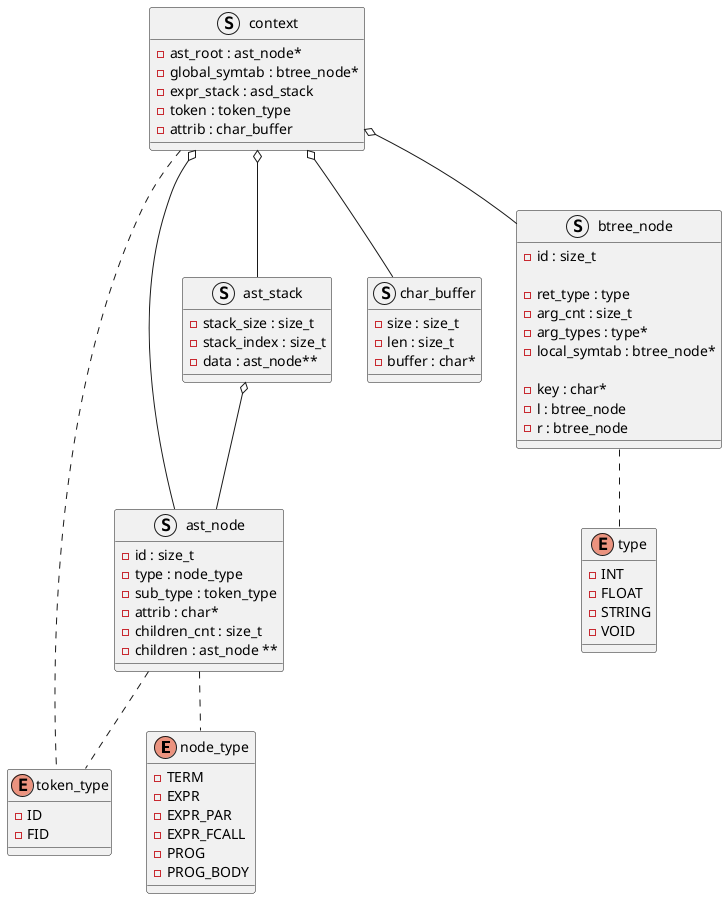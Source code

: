 @startuml

enum node_type
{
    - TERM
    - EXPR
    - EXPR_PAR
    - EXPR_FCALL
    - PROG
    - PROG_BODY
}

enum token_type
{
    - ID
    - FID
}

enum type
{
    - INT
    - FLOAT
    - STRING
    - VOID
}

struct ast_node
{
    - id : size_t
    - type : node_type
    - sub_type : token_type
    - attrib : char*
    - children_cnt : size_t
    - children : ast_node **
}

struct ast_stack
{
    - stack_size : size_t
    - stack_index : size_t
    - data : ast_node**
}

struct char_buffer
{
    - size : size_t
    - len : size_t
    - buffer : char*
}

struct btree_node
{
    - id : size_t

    - ret_type : type
    - arg_cnt : size_t
    - arg_types : type*
    - local_symtab : btree_node*
    
    - key : char*
    - l : btree_node
    - r : btree_node
}

struct context
{
    - ast_root : ast_node*
    - global_symtab : btree_node*
    - expr_stack : asd_stack
    - token : token_type
    - attrib : char_buffer
}

context o-- ast_node
context o-- btree_node
context o-- char_buffer
context o-- ast_stack
ast_stack o-- ast_node
context .. token_type
ast_node .. token_type
ast_node .. node_type
btree_node .. type

@enduml
